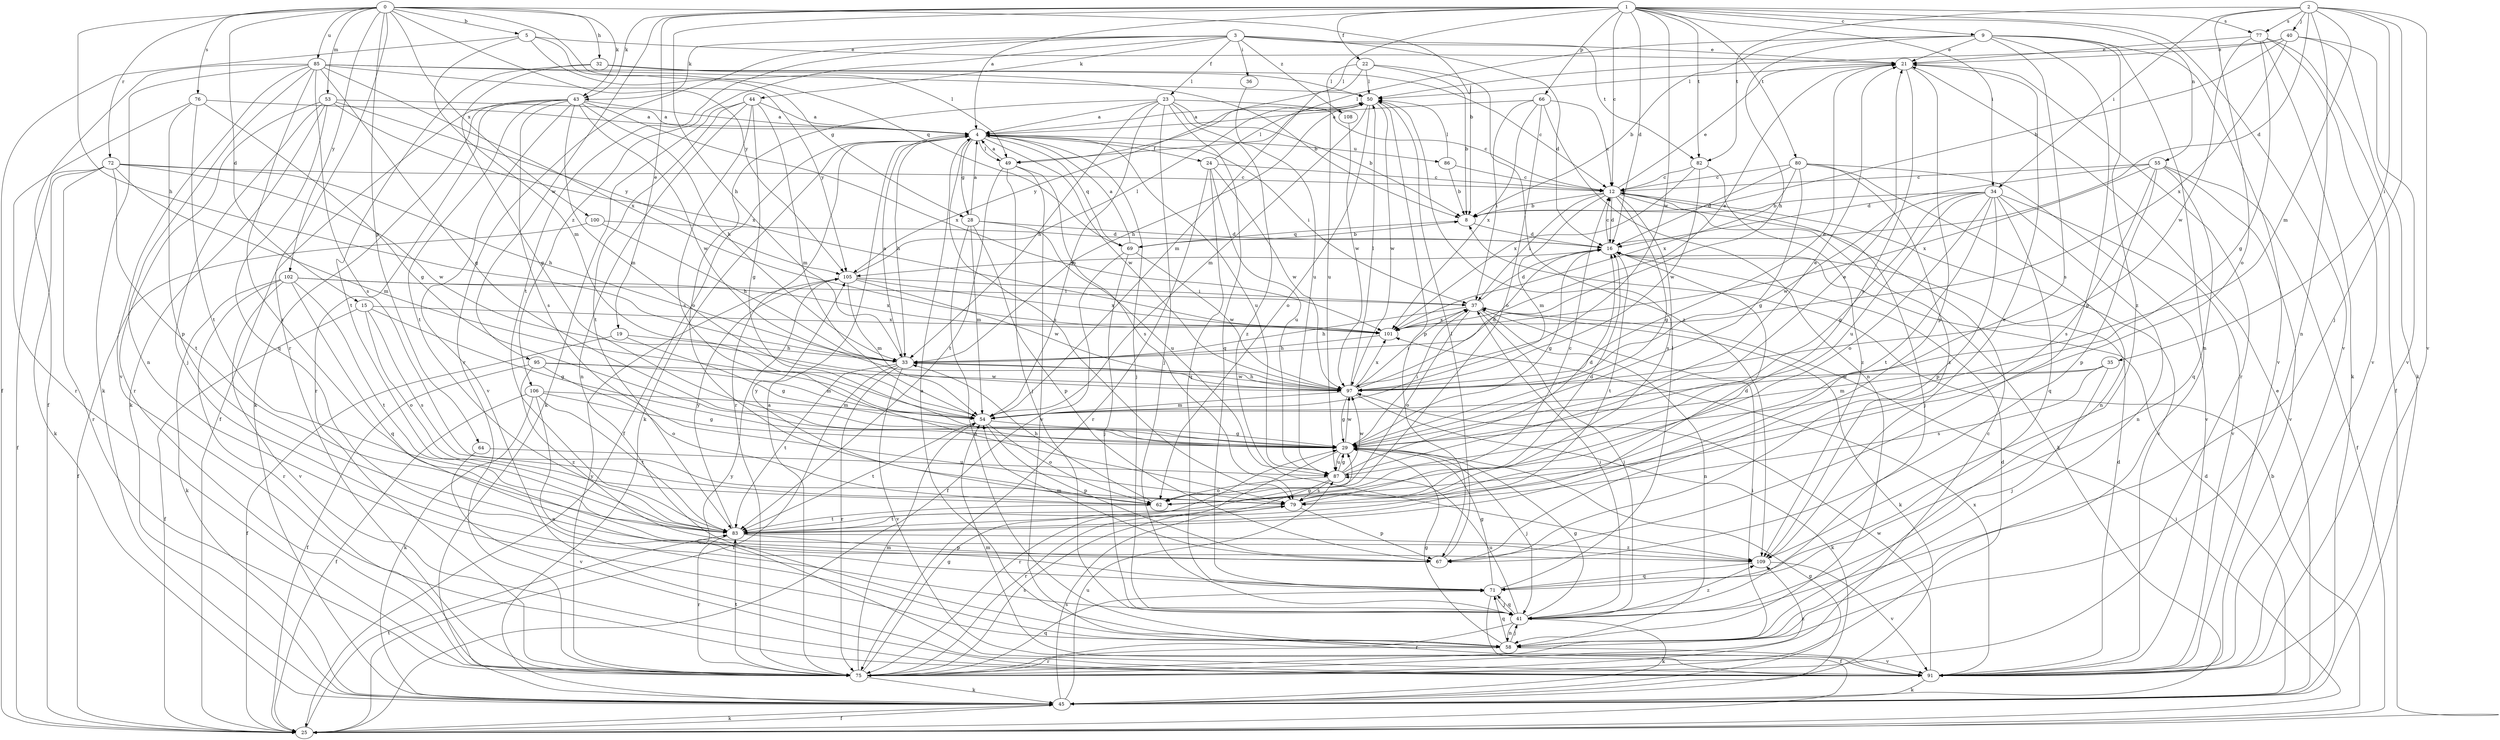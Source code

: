 strict digraph  {
0;
1;
2;
3;
4;
5;
8;
9;
12;
15;
16;
19;
21;
22;
23;
24;
25;
28;
29;
32;
33;
34;
35;
36;
37;
40;
41;
43;
44;
45;
49;
50;
53;
54;
55;
58;
62;
64;
66;
67;
69;
71;
72;
75;
76;
77;
79;
80;
82;
83;
85;
86;
87;
91;
95;
97;
100;
101;
102;
105;
106;
108;
109;
0 -> 5  [label=b];
0 -> 8  [label=b];
0 -> 15  [label=d];
0 -> 32  [label=h];
0 -> 33  [label=h];
0 -> 43  [label=k];
0 -> 53  [label=m];
0 -> 64  [label=p];
0 -> 69  [label=q];
0 -> 72  [label=r];
0 -> 75  [label=r];
0 -> 76  [label=s];
0 -> 85  [label=u];
0 -> 100  [label=x];
0 -> 102  [label=y];
0 -> 105  [label=y];
1 -> 4  [label=a];
1 -> 9  [label=c];
1 -> 12  [label=c];
1 -> 16  [label=d];
1 -> 19  [label=e];
1 -> 22  [label=f];
1 -> 33  [label=h];
1 -> 34  [label=i];
1 -> 43  [label=k];
1 -> 49  [label=l];
1 -> 55  [label=n];
1 -> 66  [label=p];
1 -> 77  [label=s];
1 -> 80  [label=t];
1 -> 82  [label=t];
1 -> 91  [label=v];
1 -> 95  [label=w];
1 -> 97  [label=w];
2 -> 16  [label=d];
2 -> 34  [label=i];
2 -> 35  [label=i];
2 -> 40  [label=j];
2 -> 41  [label=j];
2 -> 54  [label=m];
2 -> 58  [label=n];
2 -> 62  [label=o];
2 -> 77  [label=s];
2 -> 82  [label=t];
2 -> 91  [label=v];
3 -> 16  [label=d];
3 -> 21  [label=e];
3 -> 23  [label=f];
3 -> 36  [label=i];
3 -> 43  [label=k];
3 -> 44  [label=k];
3 -> 75  [label=r];
3 -> 82  [label=t];
3 -> 83  [label=t];
3 -> 106  [label=z];
3 -> 108  [label=z];
4 -> 24  [label=f];
4 -> 25  [label=f];
4 -> 28  [label=g];
4 -> 33  [label=h];
4 -> 37  [label=i];
4 -> 41  [label=j];
4 -> 45  [label=k];
4 -> 49  [label=l];
4 -> 69  [label=q];
4 -> 75  [label=r];
4 -> 79  [label=s];
4 -> 86  [label=u];
4 -> 87  [label=u];
4 -> 97  [label=w];
5 -> 21  [label=e];
5 -> 25  [label=f];
5 -> 28  [label=g];
5 -> 49  [label=l];
5 -> 54  [label=m];
8 -> 16  [label=d];
8 -> 69  [label=q];
9 -> 8  [label=b];
9 -> 21  [label=e];
9 -> 33  [label=h];
9 -> 49  [label=l];
9 -> 58  [label=n];
9 -> 67  [label=p];
9 -> 79  [label=s];
9 -> 91  [label=v];
9 -> 109  [label=z];
12 -> 8  [label=b];
12 -> 16  [label=d];
12 -> 21  [label=e];
12 -> 29  [label=g];
12 -> 37  [label=i];
12 -> 41  [label=j];
12 -> 45  [label=k];
12 -> 54  [label=m];
12 -> 79  [label=s];
15 -> 25  [label=f];
15 -> 29  [label=g];
15 -> 62  [label=o];
15 -> 79  [label=s];
15 -> 101  [label=x];
16 -> 12  [label=c];
16 -> 29  [label=g];
16 -> 83  [label=t];
16 -> 105  [label=y];
19 -> 25  [label=f];
19 -> 29  [label=g];
19 -> 33  [label=h];
21 -> 50  [label=l];
21 -> 67  [label=p];
21 -> 75  [label=r];
21 -> 79  [label=s];
22 -> 8  [label=b];
22 -> 50  [label=l];
22 -> 54  [label=m];
22 -> 87  [label=u];
22 -> 109  [label=z];
23 -> 4  [label=a];
23 -> 8  [label=b];
23 -> 12  [label=c];
23 -> 33  [label=h];
23 -> 41  [label=j];
23 -> 54  [label=m];
23 -> 62  [label=o];
23 -> 71  [label=q];
23 -> 109  [label=z];
24 -> 12  [label=c];
24 -> 50  [label=l];
24 -> 71  [label=q];
24 -> 75  [label=r];
24 -> 87  [label=u];
24 -> 97  [label=w];
25 -> 8  [label=b];
25 -> 37  [label=i];
25 -> 45  [label=k];
25 -> 83  [label=t];
28 -> 4  [label=a];
28 -> 16  [label=d];
28 -> 54  [label=m];
28 -> 58  [label=n];
28 -> 67  [label=p];
28 -> 87  [label=u];
29 -> 21  [label=e];
29 -> 37  [label=i];
29 -> 41  [label=j];
29 -> 75  [label=r];
29 -> 87  [label=u];
29 -> 97  [label=w];
32 -> 8  [label=b];
32 -> 29  [label=g];
32 -> 50  [label=l];
32 -> 83  [label=t];
33 -> 4  [label=a];
33 -> 25  [label=f];
33 -> 75  [label=r];
33 -> 83  [label=t];
33 -> 91  [label=v];
33 -> 97  [label=w];
34 -> 8  [label=b];
34 -> 29  [label=g];
34 -> 58  [label=n];
34 -> 62  [label=o];
34 -> 67  [label=p];
34 -> 71  [label=q];
34 -> 83  [label=t];
34 -> 87  [label=u];
34 -> 91  [label=v];
34 -> 97  [label=w];
35 -> 41  [label=j];
35 -> 54  [label=m];
35 -> 79  [label=s];
35 -> 97  [label=w];
36 -> 87  [label=u];
37 -> 16  [label=d];
37 -> 33  [label=h];
37 -> 41  [label=j];
37 -> 45  [label=k];
37 -> 58  [label=n];
37 -> 62  [label=o];
37 -> 101  [label=x];
40 -> 8  [label=b];
40 -> 21  [label=e];
40 -> 45  [label=k];
40 -> 50  [label=l];
40 -> 91  [label=v];
40 -> 101  [label=x];
41 -> 29  [label=g];
41 -> 37  [label=i];
41 -> 45  [label=k];
41 -> 58  [label=n];
41 -> 71  [label=q];
41 -> 75  [label=r];
41 -> 87  [label=u];
41 -> 109  [label=z];
43 -> 4  [label=a];
43 -> 25  [label=f];
43 -> 33  [label=h];
43 -> 45  [label=k];
43 -> 54  [label=m];
43 -> 75  [label=r];
43 -> 79  [label=s];
43 -> 83  [label=t];
43 -> 91  [label=v];
43 -> 97  [label=w];
43 -> 101  [label=x];
44 -> 4  [label=a];
44 -> 29  [label=g];
44 -> 45  [label=k];
44 -> 54  [label=m];
44 -> 58  [label=n];
44 -> 79  [label=s];
44 -> 83  [label=t];
45 -> 16  [label=d];
45 -> 21  [label=e];
45 -> 25  [label=f];
45 -> 29  [label=g];
45 -> 79  [label=s];
45 -> 87  [label=u];
49 -> 4  [label=a];
49 -> 41  [label=j];
49 -> 79  [label=s];
49 -> 83  [label=t];
49 -> 91  [label=v];
50 -> 4  [label=a];
50 -> 33  [label=h];
50 -> 54  [label=m];
50 -> 62  [label=o];
50 -> 67  [label=p];
50 -> 97  [label=w];
50 -> 105  [label=y];
53 -> 4  [label=a];
53 -> 41  [label=j];
53 -> 45  [label=k];
53 -> 71  [label=q];
53 -> 75  [label=r];
53 -> 101  [label=x];
53 -> 105  [label=y];
54 -> 29  [label=g];
54 -> 62  [label=o];
54 -> 67  [label=p];
54 -> 83  [label=t];
55 -> 12  [label=c];
55 -> 16  [label=d];
55 -> 25  [label=f];
55 -> 67  [label=p];
55 -> 71  [label=q];
55 -> 79  [label=s];
55 -> 91  [label=v];
55 -> 101  [label=x];
58 -> 4  [label=a];
58 -> 29  [label=g];
58 -> 41  [label=j];
58 -> 71  [label=q];
58 -> 75  [label=r];
58 -> 91  [label=v];
62 -> 12  [label=c];
62 -> 33  [label=h];
62 -> 83  [label=t];
62 -> 105  [label=y];
64 -> 87  [label=u];
64 -> 91  [label=v];
66 -> 4  [label=a];
66 -> 12  [label=c];
66 -> 37  [label=i];
66 -> 58  [label=n];
66 -> 62  [label=o];
66 -> 101  [label=x];
67 -> 50  [label=l];
67 -> 54  [label=m];
69 -> 4  [label=a];
69 -> 8  [label=b];
69 -> 25  [label=f];
69 -> 41  [label=j];
69 -> 97  [label=w];
71 -> 25  [label=f];
71 -> 29  [label=g];
71 -> 41  [label=j];
71 -> 50  [label=l];
72 -> 12  [label=c];
72 -> 25  [label=f];
72 -> 33  [label=h];
72 -> 45  [label=k];
72 -> 54  [label=m];
72 -> 75  [label=r];
72 -> 83  [label=t];
72 -> 97  [label=w];
75 -> 4  [label=a];
75 -> 12  [label=c];
75 -> 16  [label=d];
75 -> 29  [label=g];
75 -> 37  [label=i];
75 -> 45  [label=k];
75 -> 54  [label=m];
75 -> 71  [label=q];
75 -> 79  [label=s];
75 -> 83  [label=t];
75 -> 105  [label=y];
75 -> 109  [label=z];
76 -> 4  [label=a];
76 -> 29  [label=g];
76 -> 67  [label=p];
76 -> 75  [label=r];
76 -> 83  [label=t];
77 -> 21  [label=e];
77 -> 25  [label=f];
77 -> 29  [label=g];
77 -> 45  [label=k];
77 -> 91  [label=v];
77 -> 97  [label=w];
79 -> 16  [label=d];
79 -> 67  [label=p];
79 -> 83  [label=t];
80 -> 12  [label=c];
80 -> 16  [label=d];
80 -> 29  [label=g];
80 -> 58  [label=n];
80 -> 91  [label=v];
80 -> 101  [label=x];
80 -> 109  [label=z];
82 -> 12  [label=c];
82 -> 97  [label=w];
82 -> 101  [label=x];
82 -> 109  [label=z];
83 -> 16  [label=d];
83 -> 29  [label=g];
83 -> 67  [label=p];
83 -> 75  [label=r];
83 -> 105  [label=y];
83 -> 109  [label=z];
85 -> 12  [label=c];
85 -> 25  [label=f];
85 -> 29  [label=g];
85 -> 45  [label=k];
85 -> 50  [label=l];
85 -> 58  [label=n];
85 -> 79  [label=s];
85 -> 91  [label=v];
85 -> 101  [label=x];
85 -> 105  [label=y];
85 -> 109  [label=z];
86 -> 8  [label=b];
86 -> 12  [label=c];
86 -> 50  [label=l];
87 -> 16  [label=d];
87 -> 21  [label=e];
87 -> 29  [label=g];
87 -> 62  [label=o];
87 -> 75  [label=r];
87 -> 79  [label=s];
87 -> 97  [label=w];
91 -> 12  [label=c];
91 -> 16  [label=d];
91 -> 45  [label=k];
91 -> 54  [label=m];
91 -> 97  [label=w];
91 -> 101  [label=x];
91 -> 105  [label=y];
95 -> 25  [label=f];
95 -> 54  [label=m];
95 -> 62  [label=o];
95 -> 97  [label=w];
95 -> 109  [label=z];
97 -> 16  [label=d];
97 -> 21  [label=e];
97 -> 29  [label=g];
97 -> 33  [label=h];
97 -> 37  [label=i];
97 -> 45  [label=k];
97 -> 50  [label=l];
97 -> 54  [label=m];
97 -> 101  [label=x];
100 -> 16  [label=d];
100 -> 25  [label=f];
100 -> 33  [label=h];
101 -> 21  [label=e];
101 -> 33  [label=h];
102 -> 37  [label=i];
102 -> 45  [label=k];
102 -> 71  [label=q];
102 -> 75  [label=r];
102 -> 83  [label=t];
102 -> 91  [label=v];
102 -> 101  [label=x];
105 -> 37  [label=i];
105 -> 50  [label=l];
105 -> 54  [label=m];
105 -> 97  [label=w];
105 -> 101  [label=x];
106 -> 25  [label=f];
106 -> 29  [label=g];
106 -> 45  [label=k];
106 -> 54  [label=m];
106 -> 58  [label=n];
106 -> 83  [label=t];
108 -> 97  [label=w];
109 -> 21  [label=e];
109 -> 71  [label=q];
109 -> 91  [label=v];
}
